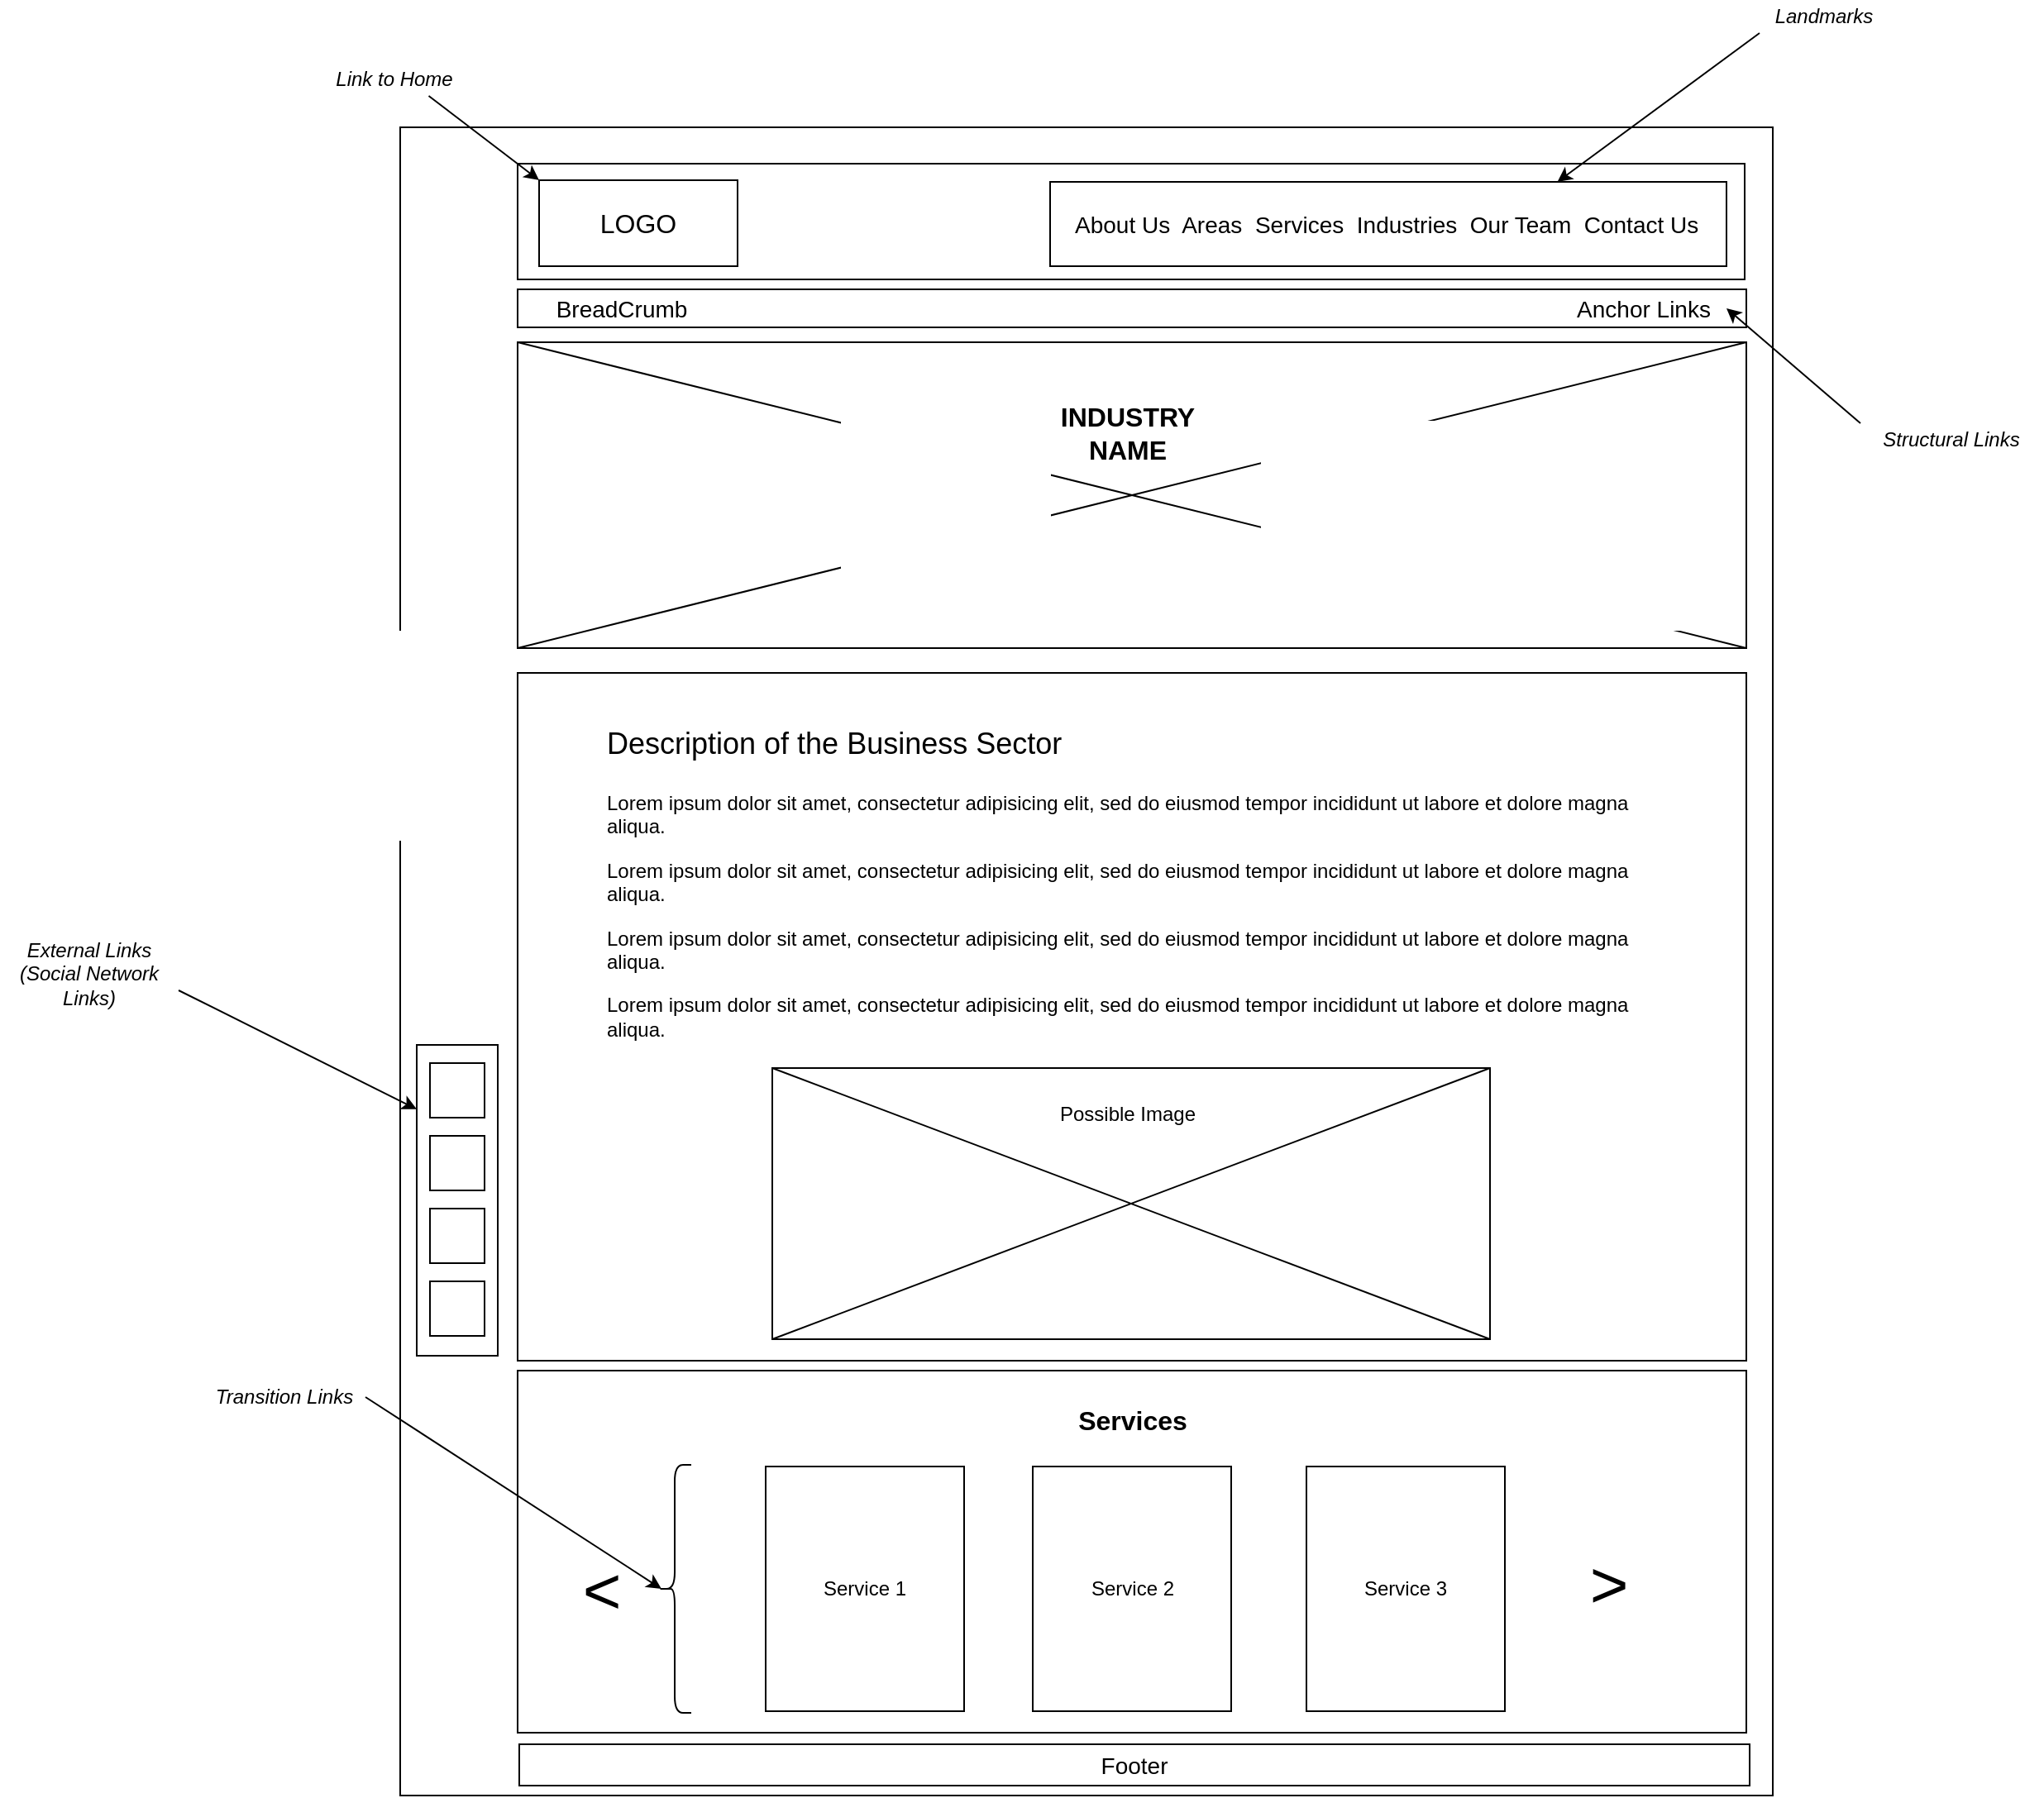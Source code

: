 <mxfile version="14.8.4" type="device"><diagram id="bfZJ3O_yfzCzBtshMFj2" name="Page-1"><mxGraphModel dx="1750" dy="1056" grid="0" gridSize="10" guides="1" tooltips="1" connect="1" arrows="1" fold="1" page="0" pageScale="1" pageWidth="850" pageHeight="1100" math="0" shadow="0"><root><mxCell id="0"/><mxCell id="1" parent="0"/><mxCell id="5kIRc8xwy0Dr3KUUknD_-1" value="" style="rounded=0;whiteSpace=wrap;html=1;fillColor=none;" parent="1" vertex="1"><mxGeometry x="14" y="-75" width="830" height="1009" as="geometry"/></mxCell><mxCell id="5kIRc8xwy0Dr3KUUknD_-2" value="" style="rounded=0;whiteSpace=wrap;html=1;fillColor=none;" parent="1" vertex="1"><mxGeometry x="85" y="-53" width="742" height="70" as="geometry"/></mxCell><mxCell id="5kIRc8xwy0Dr3KUUknD_-3" value="&lt;font style=&quot;font-size: 16px&quot;&gt;LOGO&lt;/font&gt;" style="rounded=0;whiteSpace=wrap;html=1;fillColor=none;" parent="1" vertex="1"><mxGeometry x="98" y="-43" width="120" height="52" as="geometry"/></mxCell><mxCell id="5kIRc8xwy0Dr3KUUknD_-4" value="" style="rounded=0;whiteSpace=wrap;html=1;strokeColor=#000000;fillColor=none;" parent="1" vertex="1"><mxGeometry x="407" y="-42" width="409" height="51" as="geometry"/></mxCell><mxCell id="5kIRc8xwy0Dr3KUUknD_-6" value="&lt;i&gt;Landmarks&lt;/i&gt;" style="text;html=1;strokeColor=none;fillColor=none;align=center;verticalAlign=middle;whiteSpace=wrap;rounded=0;" parent="1" vertex="1"><mxGeometry x="836" y="-152" width="78" height="20" as="geometry"/></mxCell><mxCell id="5kIRc8xwy0Dr3KUUknD_-7" value="" style="endArrow=classic;html=1;entryX=0.75;entryY=0;entryDx=0;entryDy=0;exitX=0;exitY=1;exitDx=0;exitDy=0;" parent="1" source="5kIRc8xwy0Dr3KUUknD_-6" target="5kIRc8xwy0Dr3KUUknD_-4" edge="1"><mxGeometry width="50" height="50" relative="1" as="geometry"><mxPoint x="879" y="-68" as="sourcePoint"/><mxPoint x="929" y="-118" as="targetPoint"/></mxGeometry></mxCell><mxCell id="5kIRc8xwy0Dr3KUUknD_-8" value="" style="endArrow=classic;html=1;entryX=0;entryY=0;entryDx=0;entryDy=0;exitX=0.75;exitY=1;exitDx=0;exitDy=0;" parent="1" source="5kIRc8xwy0Dr3KUUknD_-9" target="5kIRc8xwy0Dr3KUUknD_-3" edge="1"><mxGeometry width="50" height="50" relative="1" as="geometry"><mxPoint x="18" y="-91.0" as="sourcePoint"/><mxPoint x="68" y="-141" as="targetPoint"/></mxGeometry></mxCell><mxCell id="5kIRc8xwy0Dr3KUUknD_-9" value="&lt;i&gt;Link to Home&lt;/i&gt;" style="text;html=1;strokeColor=none;fillColor=none;align=center;verticalAlign=middle;whiteSpace=wrap;rounded=0;" parent="1" vertex="1"><mxGeometry x="-31" y="-114" width="83" height="20" as="geometry"/></mxCell><mxCell id="5kIRc8xwy0Dr3KUUknD_-10" value="" style="rounded=0;whiteSpace=wrap;html=1;fillColor=none;strokeColor=#000000;" parent="1" vertex="1"><mxGeometry x="85" y="23" width="743" height="23" as="geometry"/></mxCell><mxCell id="5kIRc8xwy0Dr3KUUknD_-14" value="" style="rounded=0;whiteSpace=wrap;html=1;fillColor=none;strokeColor=#000000;" parent="1" vertex="1"><mxGeometry x="85" y="55" width="743" height="185" as="geometry"/></mxCell><mxCell id="5kIRc8xwy0Dr3KUUknD_-15" value="" style="endArrow=none;html=1;entryX=0;entryY=0;entryDx=0;entryDy=0;exitX=1;exitY=1;exitDx=0;exitDy=0;" parent="1" source="5kIRc8xwy0Dr3KUUknD_-14" target="5kIRc8xwy0Dr3KUUknD_-14" edge="1"><mxGeometry width="50" height="50" relative="1" as="geometry"><mxPoint x="494" y="106" as="sourcePoint"/><mxPoint x="544" y="56" as="targetPoint"/></mxGeometry></mxCell><mxCell id="5kIRc8xwy0Dr3KUUknD_-16" value="" style="endArrow=none;html=1;entryX=1;entryY=0;entryDx=0;entryDy=0;exitX=0;exitY=1;exitDx=0;exitDy=0;" parent="1" source="5kIRc8xwy0Dr3KUUknD_-14" target="5kIRc8xwy0Dr3KUUknD_-14" edge="1"><mxGeometry width="50" height="50" relative="1" as="geometry"><mxPoint x="494" y="106" as="sourcePoint"/><mxPoint x="544" y="56" as="targetPoint"/></mxGeometry></mxCell><mxCell id="5kIRc8xwy0Dr3KUUknD_-17" value="&lt;b&gt;&lt;font style=&quot;font-size: 16px&quot;&gt;INDUSTRY NAME&lt;br&gt;&lt;/font&gt;&lt;/b&gt;" style="text;html=1;strokeColor=none;fillColor=none;align=center;verticalAlign=middle;whiteSpace=wrap;rounded=0;" parent="1" vertex="1"><mxGeometry x="388" y="100" width="132" height="20" as="geometry"/></mxCell><mxCell id="5kIRc8xwy0Dr3KUUknD_-18" value="" style="rounded=0;whiteSpace=wrap;html=1;fillColor=none;strokeColor=#000000;" parent="1" vertex="1"><mxGeometry x="85" y="255" width="743" height="416" as="geometry"/></mxCell><mxCell id="5kIRc8xwy0Dr3KUUknD_-19" value="&lt;h1&gt;&lt;span style=&quot;font-weight: normal&quot;&gt;&lt;font style=&quot;font-size: 18px&quot;&gt;Description of the Business Sector&lt;/font&gt;&lt;/span&gt;&lt;br&gt;&lt;/h1&gt;&lt;p&gt;Lorem ipsum dolor sit amet, consectetur adipisicing elit, sed do eiusmod tempor incididunt ut labore et dolore magna aliqua. &lt;br&gt;&lt;/p&gt;&lt;p&gt;Lorem ipsum dolor sit amet, consectetur adipisicing elit, sed do eiusmod tempor incididunt ut labore et dolore magna aliqua.&lt;/p&gt;&lt;p&gt;Lorem ipsum dolor sit amet, consectetur adipisicing elit, sed do eiusmod tempor incididunt ut labore et dolore magna aliqua.&lt;/p&gt;&lt;p&gt;Lorem ipsum dolor sit amet, consectetur adipisicing elit, sed do eiusmod tempor incididunt ut labore et dolore magna aliqua.&lt;/p&gt;" style="text;html=1;strokeColor=none;fillColor=none;spacing=5;spacingTop=-20;whiteSpace=wrap;overflow=hidden;rounded=0;" parent="1" vertex="1"><mxGeometry x="134" y="276" width="644" height="218" as="geometry"/></mxCell><mxCell id="5kIRc8xwy0Dr3KUUknD_-20" value="" style="rounded=0;whiteSpace=wrap;html=1;strokeColor=#000000;fillColor=none;" parent="1" vertex="1"><mxGeometry x="239" y="494" width="434" height="164" as="geometry"/></mxCell><mxCell id="5kIRc8xwy0Dr3KUUknD_-21" value="" style="endArrow=none;html=1;entryX=1;entryY=1;entryDx=0;entryDy=0;exitX=0;exitY=0;exitDx=0;exitDy=0;" parent="1" source="5kIRc8xwy0Dr3KUUknD_-20" target="5kIRc8xwy0Dr3KUUknD_-20" edge="1"><mxGeometry width="50" height="50" relative="1" as="geometry"><mxPoint x="494" y="443" as="sourcePoint"/><mxPoint x="544" y="393" as="targetPoint"/></mxGeometry></mxCell><mxCell id="5kIRc8xwy0Dr3KUUknD_-22" value="" style="endArrow=none;html=1;entryX=1;entryY=0;entryDx=0;entryDy=0;exitX=0;exitY=1;exitDx=0;exitDy=0;" parent="1" source="5kIRc8xwy0Dr3KUUknD_-20" target="5kIRc8xwy0Dr3KUUknD_-20" edge="1"><mxGeometry width="50" height="50" relative="1" as="geometry"><mxPoint x="494" y="443" as="sourcePoint"/><mxPoint x="544" y="393" as="targetPoint"/></mxGeometry></mxCell><mxCell id="5kIRc8xwy0Dr3KUUknD_-23" value="Possible Image" style="text;html=1;strokeColor=none;fillColor=none;align=center;verticalAlign=middle;whiteSpace=wrap;rounded=0;" parent="1" vertex="1"><mxGeometry x="353" y="512" width="202" height="20" as="geometry"/></mxCell><mxCell id="5kIRc8xwy0Dr3KUUknD_-24" value="" style="group" parent="1" vertex="1" connectable="0"><mxGeometry x="85" y="677" width="765" height="223" as="geometry"/></mxCell><mxCell id="5kIRc8xwy0Dr3KUUknD_-25" value="" style="rounded=0;whiteSpace=wrap;html=1;fillColor=none;strokeColor=#000000;" parent="5kIRc8xwy0Dr3KUUknD_-24" vertex="1"><mxGeometry width="743" height="219" as="geometry"/></mxCell><mxCell id="5kIRc8xwy0Dr3KUUknD_-26" value="&lt;font style=&quot;font-size: 40px&quot;&gt;&amp;lt;&lt;/font&gt;" style="text;html=1;strokeColor=none;fillColor=none;align=center;verticalAlign=middle;whiteSpace=wrap;rounded=0;" parent="5kIRc8xwy0Dr3KUUknD_-24" vertex="1"><mxGeometry x="31" y="103.518" width="40" height="56.965" as="geometry"/></mxCell><mxCell id="5kIRc8xwy0Dr3KUUknD_-27" value="&lt;font style=&quot;font-size: 40px&quot;&gt;&amp;lt;&lt;/font&gt;" style="text;html=1;strokeColor=none;fillColor=none;align=center;verticalAlign=middle;whiteSpace=wrap;rounded=0;rotation=-180;" parent="5kIRc8xwy0Dr3KUUknD_-24" vertex="1"><mxGeometry x="640" y="103.517" width="40" height="56.965" as="geometry"/></mxCell><mxCell id="5kIRc8xwy0Dr3KUUknD_-28" value="" style="shape=curlyBracket;whiteSpace=wrap;html=1;rounded=1;strokeColor=#000000;fillColor=none;" parent="5kIRc8xwy0Dr3KUUknD_-24" vertex="1"><mxGeometry x="85" y="57" width="20" height="150" as="geometry"/></mxCell><mxCell id="5kIRc8xwy0Dr3KUUknD_-29" value="" style="rounded=0;whiteSpace=wrap;html=1;fillColor=none;strokeColor=#000000;" parent="5kIRc8xwy0Dr3KUUknD_-24" vertex="1"><mxGeometry x="150" y="58" width="120" height="148" as="geometry"/></mxCell><mxCell id="5kIRc8xwy0Dr3KUUknD_-30" value="Service 1" style="text;html=1;strokeColor=none;fillColor=none;align=center;verticalAlign=middle;whiteSpace=wrap;rounded=0;" parent="5kIRc8xwy0Dr3KUUknD_-24" vertex="1"><mxGeometry x="177" y="119.342" width="66" height="25.318" as="geometry"/></mxCell><mxCell id="5kIRc8xwy0Dr3KUUknD_-31" value="" style="rounded=0;whiteSpace=wrap;html=1;fillColor=none;strokeColor=#000000;" parent="5kIRc8xwy0Dr3KUUknD_-24" vertex="1"><mxGeometry x="311.5" y="58" width="120" height="148" as="geometry"/></mxCell><mxCell id="5kIRc8xwy0Dr3KUUknD_-32" value="" style="rounded=0;whiteSpace=wrap;html=1;fillColor=none;strokeColor=#000000;" parent="5kIRc8xwy0Dr3KUUknD_-24" vertex="1"><mxGeometry x="477" y="58" width="120" height="148" as="geometry"/></mxCell><mxCell id="5kIRc8xwy0Dr3KUUknD_-33" value="Service 2" style="text;html=1;strokeColor=none;fillColor=none;align=center;verticalAlign=middle;whiteSpace=wrap;rounded=0;" parent="5kIRc8xwy0Dr3KUUknD_-24" vertex="1"><mxGeometry x="338.5" y="119.342" width="66" height="25.318" as="geometry"/></mxCell><mxCell id="5kIRc8xwy0Dr3KUUknD_-34" value="Service 3" style="text;html=1;strokeColor=none;fillColor=none;align=center;verticalAlign=middle;whiteSpace=wrap;rounded=0;" parent="5kIRc8xwy0Dr3KUUknD_-24" vertex="1"><mxGeometry x="504" y="119.342" width="66" height="25.318" as="geometry"/></mxCell><mxCell id="5kIRc8xwy0Dr3KUUknD_-35" value="&lt;font size=&quot;1&quot;&gt;&lt;b style=&quot;font-size: 16px&quot;&gt;Services&lt;/b&gt;&lt;/font&gt;" style="text;html=1;strokeColor=none;fillColor=none;align=center;verticalAlign=middle;whiteSpace=wrap;rounded=0;" parent="5kIRc8xwy0Dr3KUUknD_-24" vertex="1"><mxGeometry x="291.75" y="20" width="159.5" height="20" as="geometry"/></mxCell><mxCell id="5kIRc8xwy0Dr3KUUknD_-36" value="&lt;font style=&quot;font-size: 14px&quot;&gt;Footer&lt;/font&gt;" style="rounded=0;whiteSpace=wrap;html=1;strokeColor=#000000;fillColor=none;" parent="1" vertex="1"><mxGeometry x="86" y="903" width="744" height="25" as="geometry"/></mxCell><mxCell id="5kIRc8xwy0Dr3KUUknD_-37" value="" style="rounded=0;whiteSpace=wrap;html=1;strokeColor=#000000;fillColor=none;" parent="1" vertex="1"><mxGeometry x="24" y="480" width="49" height="188" as="geometry"/></mxCell><mxCell id="5kIRc8xwy0Dr3KUUknD_-38" value="" style="whiteSpace=wrap;html=1;aspect=fixed;strokeColor=#000000;fillColor=none;" parent="1" vertex="1"><mxGeometry x="32" y="491" width="33" height="33" as="geometry"/></mxCell><mxCell id="5kIRc8xwy0Dr3KUUknD_-39" value="" style="whiteSpace=wrap;html=1;aspect=fixed;strokeColor=#000000;fillColor=none;" parent="1" vertex="1"><mxGeometry x="32" y="535" width="33" height="33" as="geometry"/></mxCell><mxCell id="5kIRc8xwy0Dr3KUUknD_-40" value="" style="whiteSpace=wrap;html=1;aspect=fixed;strokeColor=#000000;fillColor=none;" parent="1" vertex="1"><mxGeometry x="32" y="579" width="33" height="33" as="geometry"/></mxCell><mxCell id="5kIRc8xwy0Dr3KUUknD_-41" value="" style="whiteSpace=wrap;html=1;aspect=fixed;strokeColor=#000000;fillColor=none;" parent="1" vertex="1"><mxGeometry x="32" y="623" width="33" height="33" as="geometry"/></mxCell><mxCell id="5kIRc8xwy0Dr3KUUknD_-42" value="&lt;i&gt;External Links (Social Network Links)&lt;/i&gt;" style="text;html=1;strokeColor=none;fillColor=none;align=center;verticalAlign=middle;whiteSpace=wrap;rounded=0;" parent="1" vertex="1"><mxGeometry x="-228" y="427" width="108" height="20" as="geometry"/></mxCell><mxCell id="5kIRc8xwy0Dr3KUUknD_-43" value="" style="endArrow=classic;html=1;entryX=0;entryY=0.207;entryDx=0;entryDy=0;entryPerimeter=0;exitX=1;exitY=1;exitDx=0;exitDy=0;" parent="1" source="5kIRc8xwy0Dr3KUUknD_-42" target="5kIRc8xwy0Dr3KUUknD_-37" edge="1"><mxGeometry width="50" height="50" relative="1" as="geometry"><mxPoint x="-111" y="602.0" as="sourcePoint"/><mxPoint x="-61" y="552" as="targetPoint"/></mxGeometry></mxCell><mxCell id="5kIRc8xwy0Dr3KUUknD_-44" value="&lt;i&gt;Transition Links&lt;/i&gt;" style="text;html=1;strokeColor=none;fillColor=none;align=center;verticalAlign=middle;whiteSpace=wrap;rounded=0;" parent="1" vertex="1"><mxGeometry x="-105" y="683" width="98" height="20" as="geometry"/></mxCell><mxCell id="5kIRc8xwy0Dr3KUUknD_-45" value="" style="endArrow=classic;html=1;exitX=1;exitY=0.5;exitDx=0;exitDy=0;entryX=0.1;entryY=0.5;entryDx=0;entryDy=0;entryPerimeter=0;" parent="1" source="5kIRc8xwy0Dr3KUUknD_-44" target="5kIRc8xwy0Dr3KUUknD_-28" edge="1"><mxGeometry width="50" height="50" relative="1" as="geometry"><mxPoint x="-114" y="1004.0" as="sourcePoint"/><mxPoint x="-64" y="954" as="targetPoint"/></mxGeometry></mxCell><mxCell id="MbEFrFUbn3WokeHJAqMM-1" value="&lt;font style=&quot;font-size: 14px&quot;&gt;About Us&amp;nbsp; Areas&amp;nbsp; Services&amp;nbsp; Industries&amp;nbsp; &lt;/font&gt;&lt;font style=&quot;font-size: 14px&quot;&gt;Our Team&amp;nbsp; Contact Us&lt;/font&gt;" style="text;html=1;strokeColor=none;fillColor=none;align=left;verticalAlign=middle;whiteSpace=wrap;rounded=0;" vertex="1" parent="1"><mxGeometry x="420" y="-26.5" width="382" height="20" as="geometry"/></mxCell><mxCell id="MbEFrFUbn3WokeHJAqMM-2" value="&lt;font style=&quot;font-size: 14px&quot;&gt;Anchor Links&lt;/font&gt;" style="text;html=1;strokeColor=none;fillColor=none;align=center;verticalAlign=middle;whiteSpace=wrap;rounded=0;" vertex="1" parent="1"><mxGeometry x="716" y="26.5" width="100" height="16" as="geometry"/></mxCell><mxCell id="MbEFrFUbn3WokeHJAqMM-3" value="&lt;i&gt;Structural Links&lt;/i&gt;" style="text;html=1;strokeColor=none;fillColor=none;align=center;verticalAlign=middle;whiteSpace=wrap;rounded=0;" vertex="1" parent="1"><mxGeometry x="897" y="104" width="110" height="20" as="geometry"/></mxCell><mxCell id="MbEFrFUbn3WokeHJAqMM-4" value="" style="endArrow=classic;html=1;entryX=1;entryY=0.5;entryDx=0;entryDy=0;exitX=0;exitY=0;exitDx=0;exitDy=0;" edge="1" parent="1" source="MbEFrFUbn3WokeHJAqMM-3" target="MbEFrFUbn3WokeHJAqMM-2"><mxGeometry width="50" height="50" relative="1" as="geometry"><mxPoint x="-22" y="32.0" as="sourcePoint"/><mxPoint x="28" y="-18" as="targetPoint"/></mxGeometry></mxCell><mxCell id="MbEFrFUbn3WokeHJAqMM-5" value="&lt;font style=&quot;font-size: 14px&quot;&gt;BreadCrumb&lt;/font&gt;" style="text;html=1;strokeColor=none;fillColor=none;align=center;verticalAlign=middle;whiteSpace=wrap;rounded=0;" vertex="1" parent="1"><mxGeometry x="98" y="26.5" width="100" height="16" as="geometry"/></mxCell></root></mxGraphModel></diagram></mxfile>